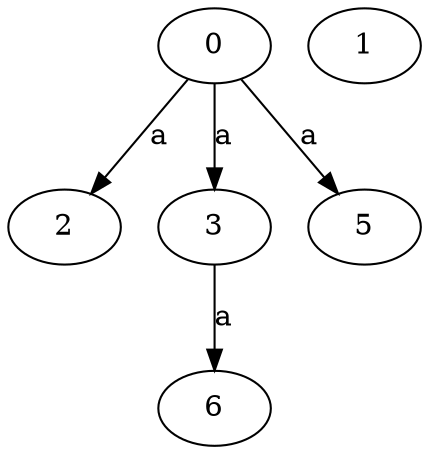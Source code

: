 strict digraph  {
2;
0;
3;
1;
5;
6;
0 -> 2  [label=a];
0 -> 3  [label=a];
0 -> 5  [label=a];
3 -> 6  [label=a];
}

